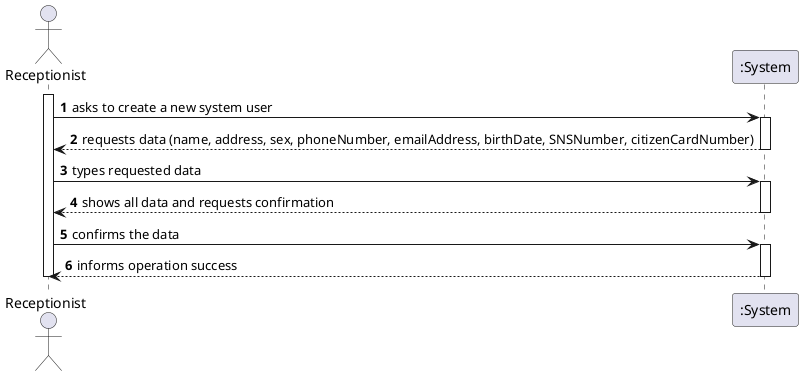 @startuml
autonumber
actor "Receptionist" as RE

activate RE
RE -> ":System" : asks to create a new system user
activate ":System"
":System" --> RE : requests data (name, address, sex, phoneNumber, emailAddress, birthDate, SNSNumber, citizenCardNumber)
deactivate ":System"

RE -> ":System" : types requested data
activate ":System"
":System" --> RE : shows all data and requests confirmation
deactivate ":System"

RE -> ":System" : confirms the data
activate ":System"
":System" --> RE : informs operation success
deactivate ":System"

deactivate RE

@enduml